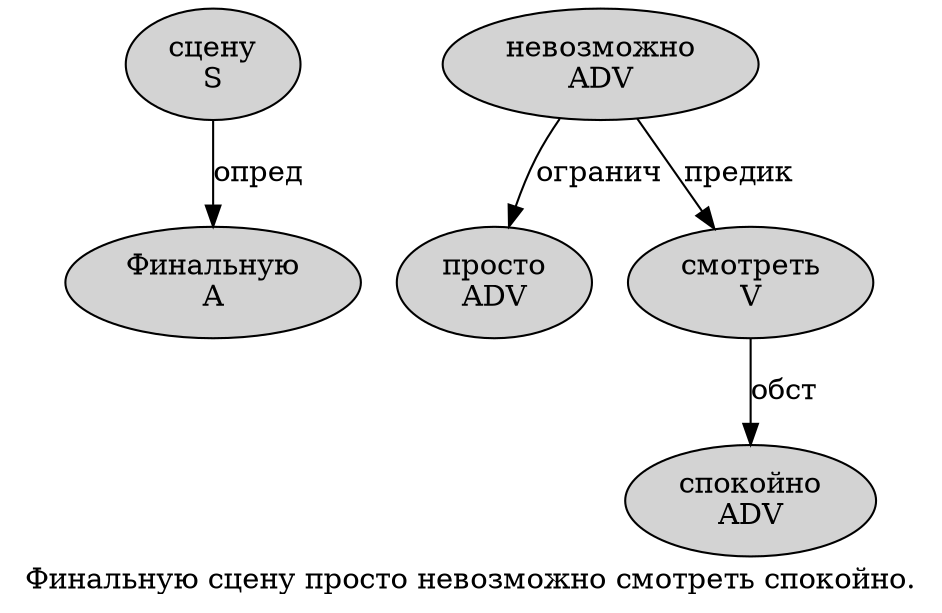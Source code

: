 digraph SENTENCE_294 {
	graph [label="Финальную сцену просто невозможно смотреть спокойно."]
	node [style=filled]
		0 [label="Финальную
A" color="" fillcolor=lightgray penwidth=1 shape=ellipse]
		1 [label="сцену
S" color="" fillcolor=lightgray penwidth=1 shape=ellipse]
		2 [label="просто
ADV" color="" fillcolor=lightgray penwidth=1 shape=ellipse]
		3 [label="невозможно
ADV" color="" fillcolor=lightgray penwidth=1 shape=ellipse]
		4 [label="смотреть
V" color="" fillcolor=lightgray penwidth=1 shape=ellipse]
		5 [label="спокойно
ADV" color="" fillcolor=lightgray penwidth=1 shape=ellipse]
			4 -> 5 [label="обст"]
			1 -> 0 [label="опред"]
			3 -> 2 [label="огранич"]
			3 -> 4 [label="предик"]
}